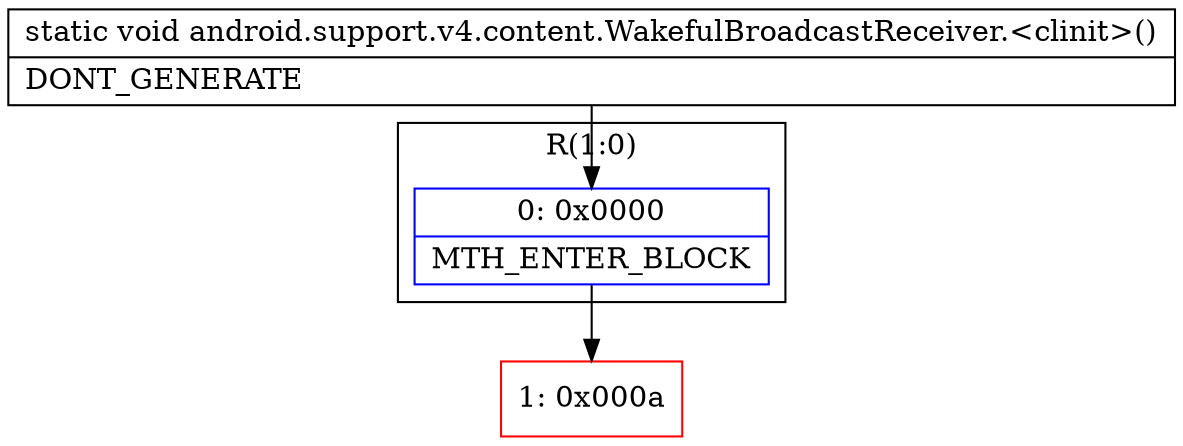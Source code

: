 digraph "CFG forandroid.support.v4.content.WakefulBroadcastReceiver.\<clinit\>()V" {
subgraph cluster_Region_181753506 {
label = "R(1:0)";
node [shape=record,color=blue];
Node_0 [shape=record,label="{0\:\ 0x0000|MTH_ENTER_BLOCK\l}"];
}
Node_1 [shape=record,color=red,label="{1\:\ 0x000a}"];
MethodNode[shape=record,label="{static void android.support.v4.content.WakefulBroadcastReceiver.\<clinit\>()  | DONT_GENERATE\l}"];
MethodNode -> Node_0;
Node_0 -> Node_1;
}

